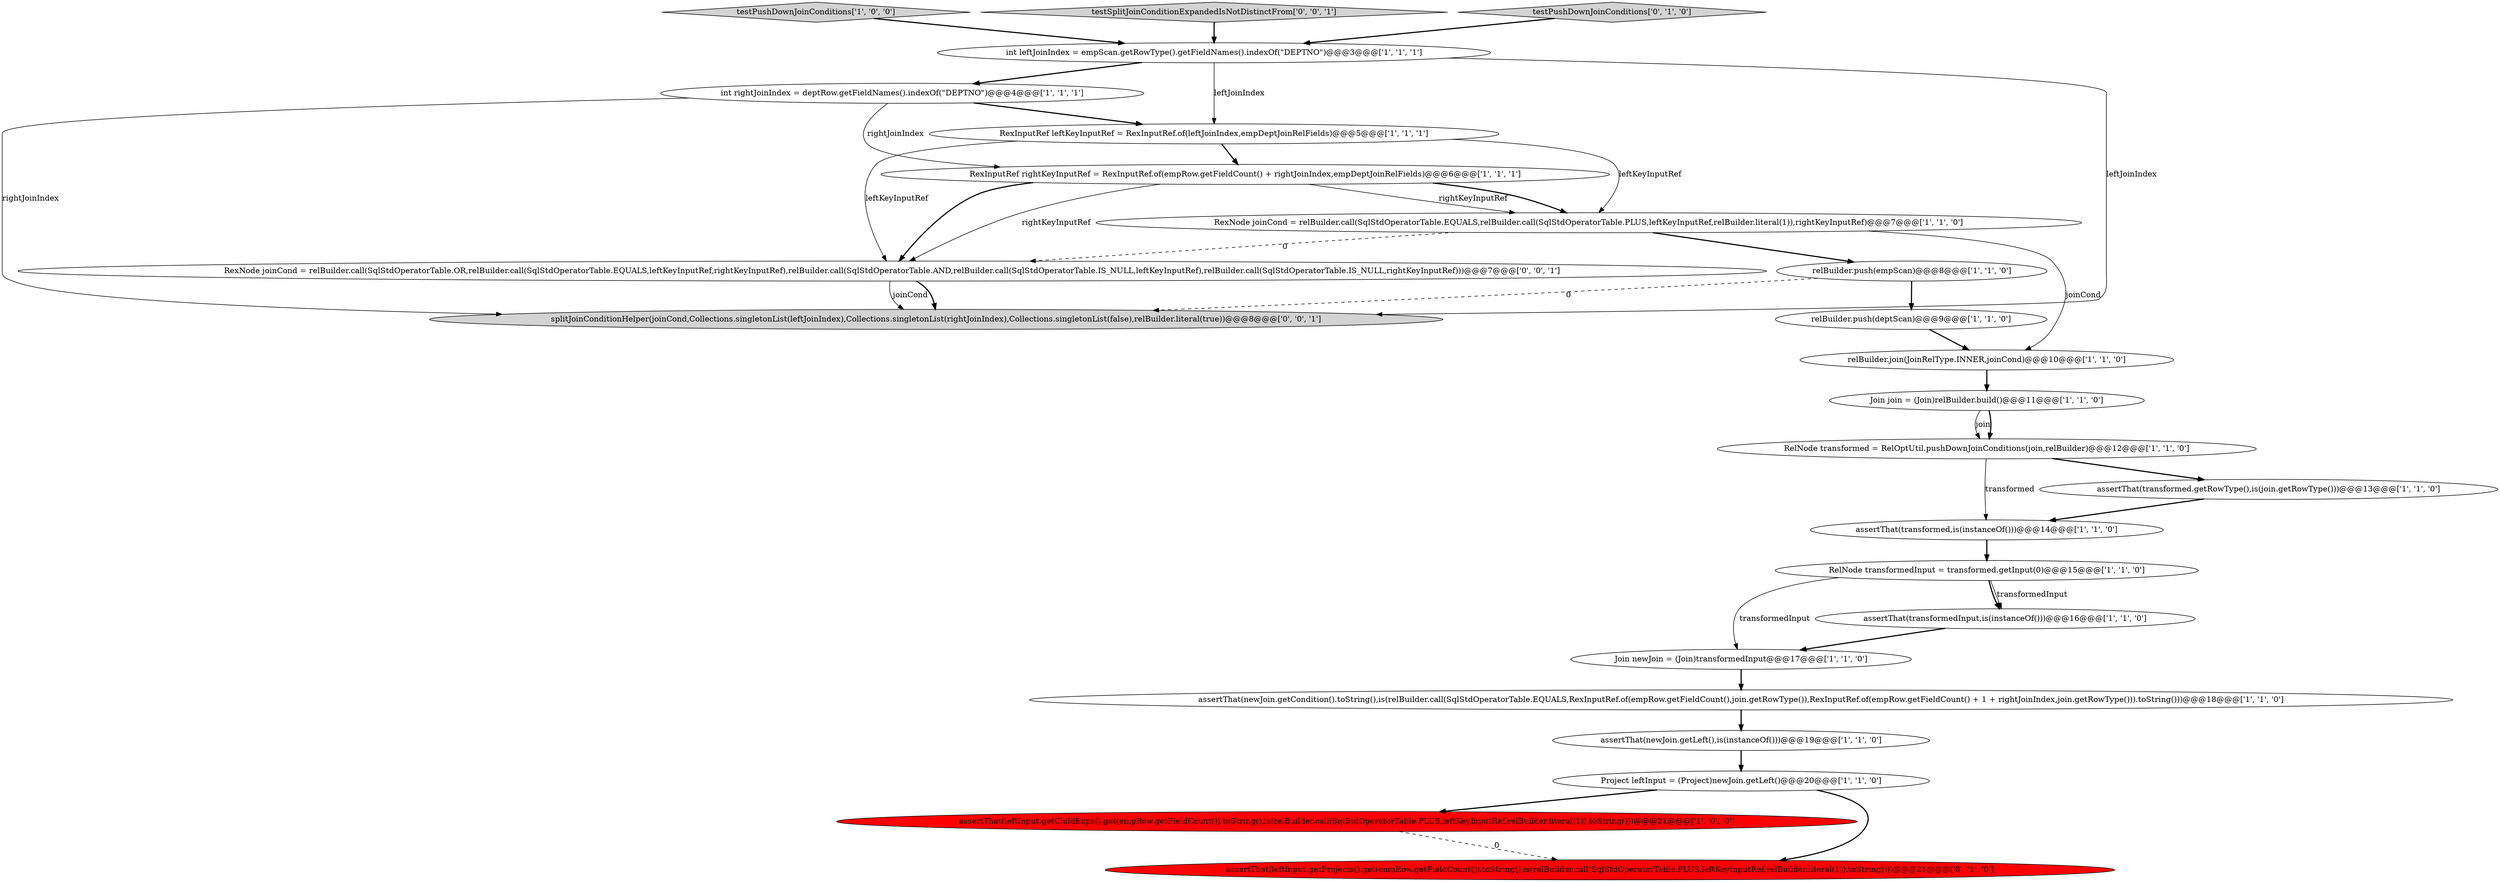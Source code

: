 digraph {
4 [style = filled, label = "testPushDownJoinConditions['1', '0', '0']", fillcolor = lightgray, shape = diamond image = "AAA0AAABBB1BBB"];
6 [style = filled, label = "relBuilder.push(deptScan)@@@9@@@['1', '1', '0']", fillcolor = white, shape = ellipse image = "AAA0AAABBB1BBB"];
7 [style = filled, label = "assertThat(newJoin.getCondition().toString(),is(relBuilder.call(SqlStdOperatorTable.EQUALS,RexInputRef.of(empRow.getFieldCount(),join.getRowType()),RexInputRef.of(empRow.getFieldCount() + 1 + rightJoinIndex,join.getRowType())).toString()))@@@18@@@['1', '1', '0']", fillcolor = white, shape = ellipse image = "AAA0AAABBB1BBB"];
0 [style = filled, label = "Join newJoin = (Join)transformedInput@@@17@@@['1', '1', '0']", fillcolor = white, shape = ellipse image = "AAA0AAABBB1BBB"];
9 [style = filled, label = "relBuilder.push(empScan)@@@8@@@['1', '1', '0']", fillcolor = white, shape = ellipse image = "AAA0AAABBB1BBB"];
18 [style = filled, label = "Join join = (Join)relBuilder.build()@@@11@@@['1', '1', '0']", fillcolor = white, shape = ellipse image = "AAA0AAABBB1BBB"];
14 [style = filled, label = "RexInputRef rightKeyInputRef = RexInputRef.of(empRow.getFieldCount() + rightJoinIndex,empDeptJoinRelFields)@@@6@@@['1', '1', '1']", fillcolor = white, shape = ellipse image = "AAA0AAABBB1BBB"];
17 [style = filled, label = "assertThat(newJoin.getLeft(),is(instanceOf()))@@@19@@@['1', '1', '0']", fillcolor = white, shape = ellipse image = "AAA0AAABBB1BBB"];
15 [style = filled, label = "assertThat(leftInput.getChildExps().get(empRow.getFieldCount()).toString(),is(relBuilder.call(SqlStdOperatorTable.PLUS,leftKeyInputRef,relBuilder.literal(1)).toString()))@@@21@@@['1', '0', '0']", fillcolor = red, shape = ellipse image = "AAA1AAABBB1BBB"];
3 [style = filled, label = "assertThat(transformed,is(instanceOf()))@@@14@@@['1', '1', '0']", fillcolor = white, shape = ellipse image = "AAA0AAABBB1BBB"];
23 [style = filled, label = "testSplitJoinConditionExpandedIsNotDistinctFrom['0', '0', '1']", fillcolor = lightgray, shape = diamond image = "AAA0AAABBB3BBB"];
10 [style = filled, label = "relBuilder.join(JoinRelType.INNER,joinCond)@@@10@@@['1', '1', '0']", fillcolor = white, shape = ellipse image = "AAA0AAABBB1BBB"];
1 [style = filled, label = "int rightJoinIndex = deptRow.getFieldNames().indexOf(\"DEPTNO\")@@@4@@@['1', '1', '1']", fillcolor = white, shape = ellipse image = "AAA0AAABBB1BBB"];
11 [style = filled, label = "RelNode transformedInput = transformed.getInput(0)@@@15@@@['1', '1', '0']", fillcolor = white, shape = ellipse image = "AAA0AAABBB1BBB"];
5 [style = filled, label = "RexNode joinCond = relBuilder.call(SqlStdOperatorTable.EQUALS,relBuilder.call(SqlStdOperatorTable.PLUS,leftKeyInputRef,relBuilder.literal(1)),rightKeyInputRef)@@@7@@@['1', '1', '0']", fillcolor = white, shape = ellipse image = "AAA0AAABBB1BBB"];
16 [style = filled, label = "RelNode transformed = RelOptUtil.pushDownJoinConditions(join,relBuilder)@@@12@@@['1', '1', '0']", fillcolor = white, shape = ellipse image = "AAA0AAABBB1BBB"];
24 [style = filled, label = "splitJoinConditionHelper(joinCond,Collections.singletonList(leftJoinIndex),Collections.singletonList(rightJoinIndex),Collections.singletonList(false),relBuilder.literal(true))@@@8@@@['0', '0', '1']", fillcolor = lightgray, shape = ellipse image = "AAA0AAABBB3BBB"];
13 [style = filled, label = "RexInputRef leftKeyInputRef = RexInputRef.of(leftJoinIndex,empDeptJoinRelFields)@@@5@@@['1', '1', '1']", fillcolor = white, shape = ellipse image = "AAA0AAABBB1BBB"];
8 [style = filled, label = "int leftJoinIndex = empScan.getRowType().getFieldNames().indexOf(\"DEPTNO\")@@@3@@@['1', '1', '1']", fillcolor = white, shape = ellipse image = "AAA0AAABBB1BBB"];
19 [style = filled, label = "assertThat(transformedInput,is(instanceOf()))@@@16@@@['1', '1', '0']", fillcolor = white, shape = ellipse image = "AAA0AAABBB1BBB"];
22 [style = filled, label = "RexNode joinCond = relBuilder.call(SqlStdOperatorTable.OR,relBuilder.call(SqlStdOperatorTable.EQUALS,leftKeyInputRef,rightKeyInputRef),relBuilder.call(SqlStdOperatorTable.AND,relBuilder.call(SqlStdOperatorTable.IS_NULL,leftKeyInputRef),relBuilder.call(SqlStdOperatorTable.IS_NULL,rightKeyInputRef)))@@@7@@@['0', '0', '1']", fillcolor = white, shape = ellipse image = "AAA0AAABBB3BBB"];
21 [style = filled, label = "assertThat(leftInput.getProjects().get(empRow.getFieldCount()).toString(),is(relBuilder.call(SqlStdOperatorTable.PLUS,leftKeyInputRef,relBuilder.literal(1)).toString()))@@@21@@@['0', '1', '0']", fillcolor = red, shape = ellipse image = "AAA1AAABBB2BBB"];
12 [style = filled, label = "Project leftInput = (Project)newJoin.getLeft()@@@20@@@['1', '1', '0']", fillcolor = white, shape = ellipse image = "AAA0AAABBB1BBB"];
20 [style = filled, label = "testPushDownJoinConditions['0', '1', '0']", fillcolor = lightgray, shape = diamond image = "AAA0AAABBB2BBB"];
2 [style = filled, label = "assertThat(transformed.getRowType(),is(join.getRowType()))@@@13@@@['1', '1', '0']", fillcolor = white, shape = ellipse image = "AAA0AAABBB1BBB"];
10->18 [style = bold, label=""];
18->16 [style = solid, label="join"];
8->24 [style = solid, label="leftJoinIndex"];
7->17 [style = bold, label=""];
22->24 [style = solid, label="joinCond"];
11->0 [style = solid, label="transformedInput"];
5->9 [style = bold, label=""];
9->24 [style = dashed, label="0"];
12->21 [style = bold, label=""];
8->13 [style = solid, label="leftJoinIndex"];
2->3 [style = bold, label=""];
5->10 [style = solid, label="joinCond"];
11->19 [style = solid, label="transformedInput"];
12->15 [style = bold, label=""];
14->22 [style = bold, label=""];
3->11 [style = bold, label=""];
15->21 [style = dashed, label="0"];
13->5 [style = solid, label="leftKeyInputRef"];
16->2 [style = bold, label=""];
11->19 [style = bold, label=""];
23->8 [style = bold, label=""];
1->13 [style = bold, label=""];
19->0 [style = bold, label=""];
9->6 [style = bold, label=""];
13->22 [style = solid, label="leftKeyInputRef"];
0->7 [style = bold, label=""];
8->1 [style = bold, label=""];
16->3 [style = solid, label="transformed"];
20->8 [style = bold, label=""];
17->12 [style = bold, label=""];
1->24 [style = solid, label="rightJoinIndex"];
14->5 [style = solid, label="rightKeyInputRef"];
6->10 [style = bold, label=""];
4->8 [style = bold, label=""];
5->22 [style = dashed, label="0"];
14->22 [style = solid, label="rightKeyInputRef"];
22->24 [style = bold, label=""];
1->14 [style = solid, label="rightJoinIndex"];
13->14 [style = bold, label=""];
14->5 [style = bold, label=""];
18->16 [style = bold, label=""];
}
